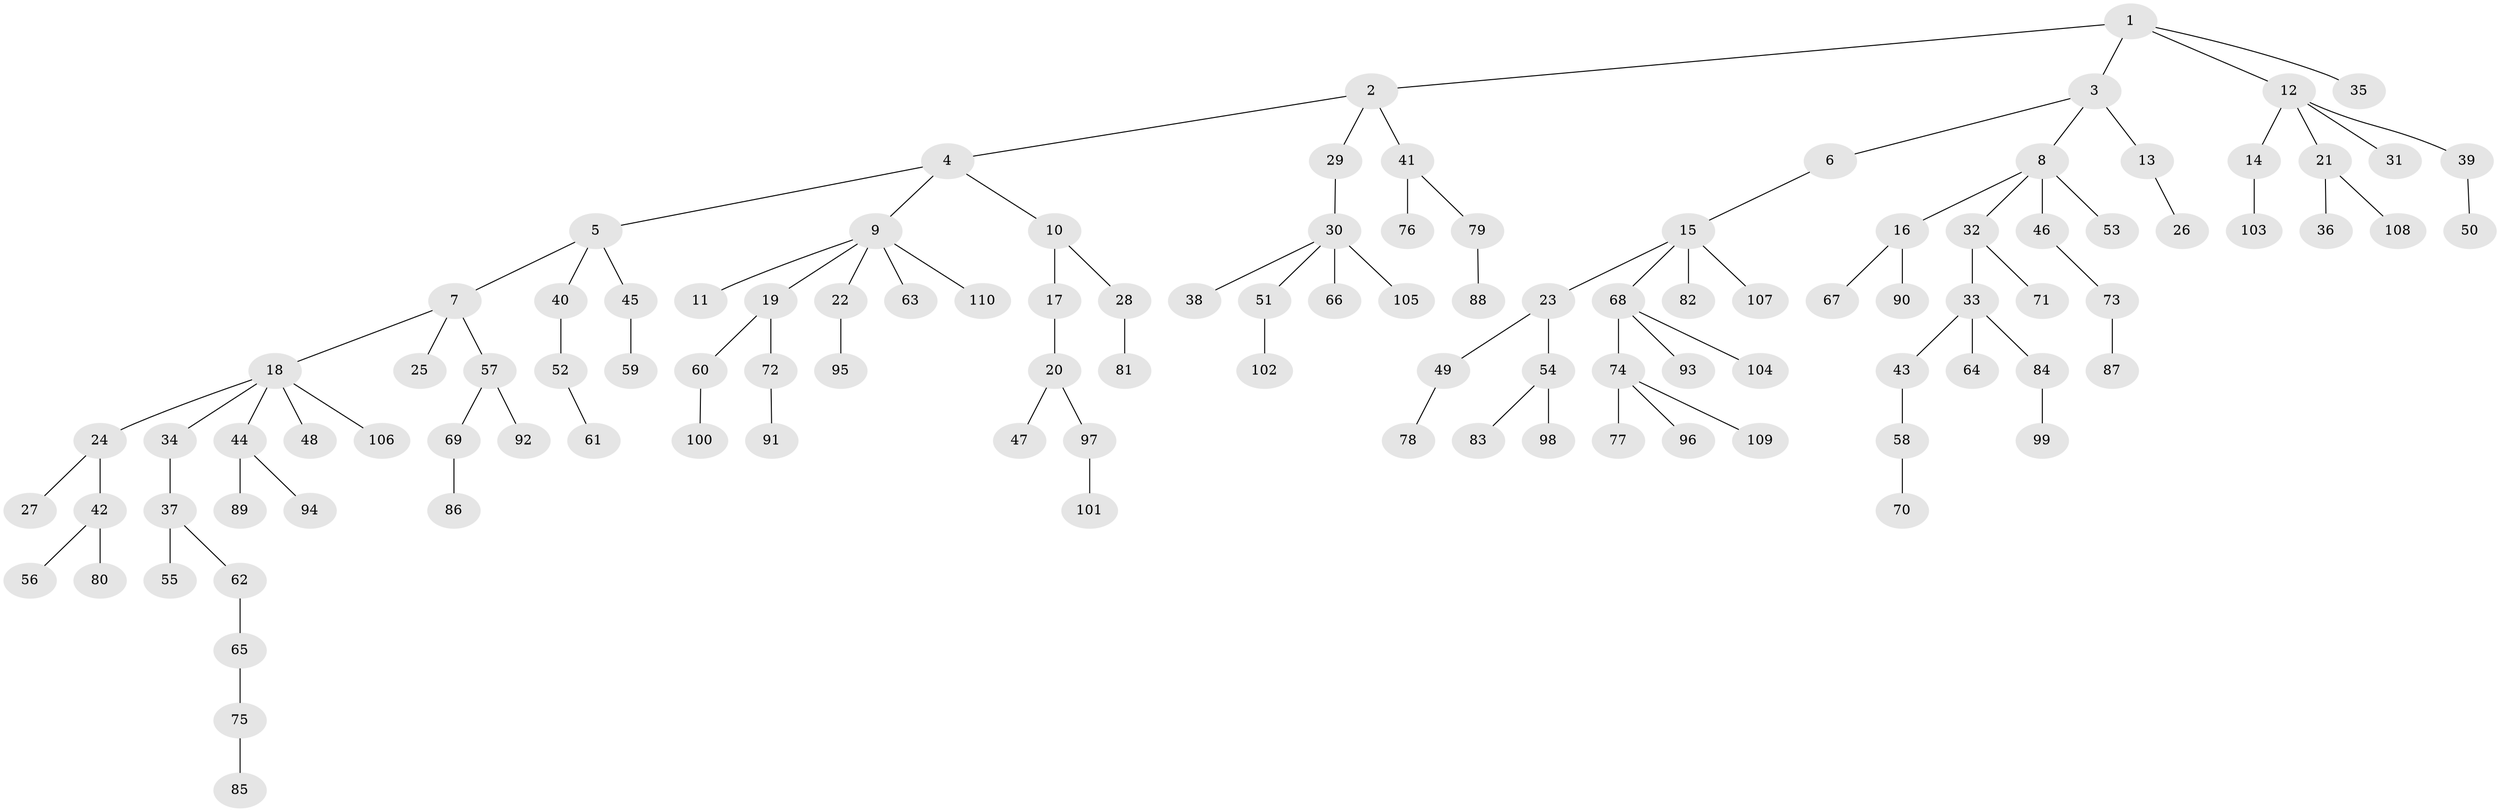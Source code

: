 // Generated by graph-tools (version 1.1) at 2025/50/03/09/25 03:50:26]
// undirected, 110 vertices, 109 edges
graph export_dot {
graph [start="1"]
  node [color=gray90,style=filled];
  1;
  2;
  3;
  4;
  5;
  6;
  7;
  8;
  9;
  10;
  11;
  12;
  13;
  14;
  15;
  16;
  17;
  18;
  19;
  20;
  21;
  22;
  23;
  24;
  25;
  26;
  27;
  28;
  29;
  30;
  31;
  32;
  33;
  34;
  35;
  36;
  37;
  38;
  39;
  40;
  41;
  42;
  43;
  44;
  45;
  46;
  47;
  48;
  49;
  50;
  51;
  52;
  53;
  54;
  55;
  56;
  57;
  58;
  59;
  60;
  61;
  62;
  63;
  64;
  65;
  66;
  67;
  68;
  69;
  70;
  71;
  72;
  73;
  74;
  75;
  76;
  77;
  78;
  79;
  80;
  81;
  82;
  83;
  84;
  85;
  86;
  87;
  88;
  89;
  90;
  91;
  92;
  93;
  94;
  95;
  96;
  97;
  98;
  99;
  100;
  101;
  102;
  103;
  104;
  105;
  106;
  107;
  108;
  109;
  110;
  1 -- 2;
  1 -- 3;
  1 -- 12;
  1 -- 35;
  2 -- 4;
  2 -- 29;
  2 -- 41;
  3 -- 6;
  3 -- 8;
  3 -- 13;
  4 -- 5;
  4 -- 9;
  4 -- 10;
  5 -- 7;
  5 -- 40;
  5 -- 45;
  6 -- 15;
  7 -- 18;
  7 -- 25;
  7 -- 57;
  8 -- 16;
  8 -- 32;
  8 -- 46;
  8 -- 53;
  9 -- 11;
  9 -- 19;
  9 -- 22;
  9 -- 63;
  9 -- 110;
  10 -- 17;
  10 -- 28;
  12 -- 14;
  12 -- 21;
  12 -- 31;
  12 -- 39;
  13 -- 26;
  14 -- 103;
  15 -- 23;
  15 -- 68;
  15 -- 82;
  15 -- 107;
  16 -- 67;
  16 -- 90;
  17 -- 20;
  18 -- 24;
  18 -- 34;
  18 -- 44;
  18 -- 48;
  18 -- 106;
  19 -- 60;
  19 -- 72;
  20 -- 47;
  20 -- 97;
  21 -- 36;
  21 -- 108;
  22 -- 95;
  23 -- 49;
  23 -- 54;
  24 -- 27;
  24 -- 42;
  28 -- 81;
  29 -- 30;
  30 -- 38;
  30 -- 51;
  30 -- 66;
  30 -- 105;
  32 -- 33;
  32 -- 71;
  33 -- 43;
  33 -- 64;
  33 -- 84;
  34 -- 37;
  37 -- 55;
  37 -- 62;
  39 -- 50;
  40 -- 52;
  41 -- 76;
  41 -- 79;
  42 -- 56;
  42 -- 80;
  43 -- 58;
  44 -- 89;
  44 -- 94;
  45 -- 59;
  46 -- 73;
  49 -- 78;
  51 -- 102;
  52 -- 61;
  54 -- 83;
  54 -- 98;
  57 -- 69;
  57 -- 92;
  58 -- 70;
  60 -- 100;
  62 -- 65;
  65 -- 75;
  68 -- 74;
  68 -- 93;
  68 -- 104;
  69 -- 86;
  72 -- 91;
  73 -- 87;
  74 -- 77;
  74 -- 96;
  74 -- 109;
  75 -- 85;
  79 -- 88;
  84 -- 99;
  97 -- 101;
}
